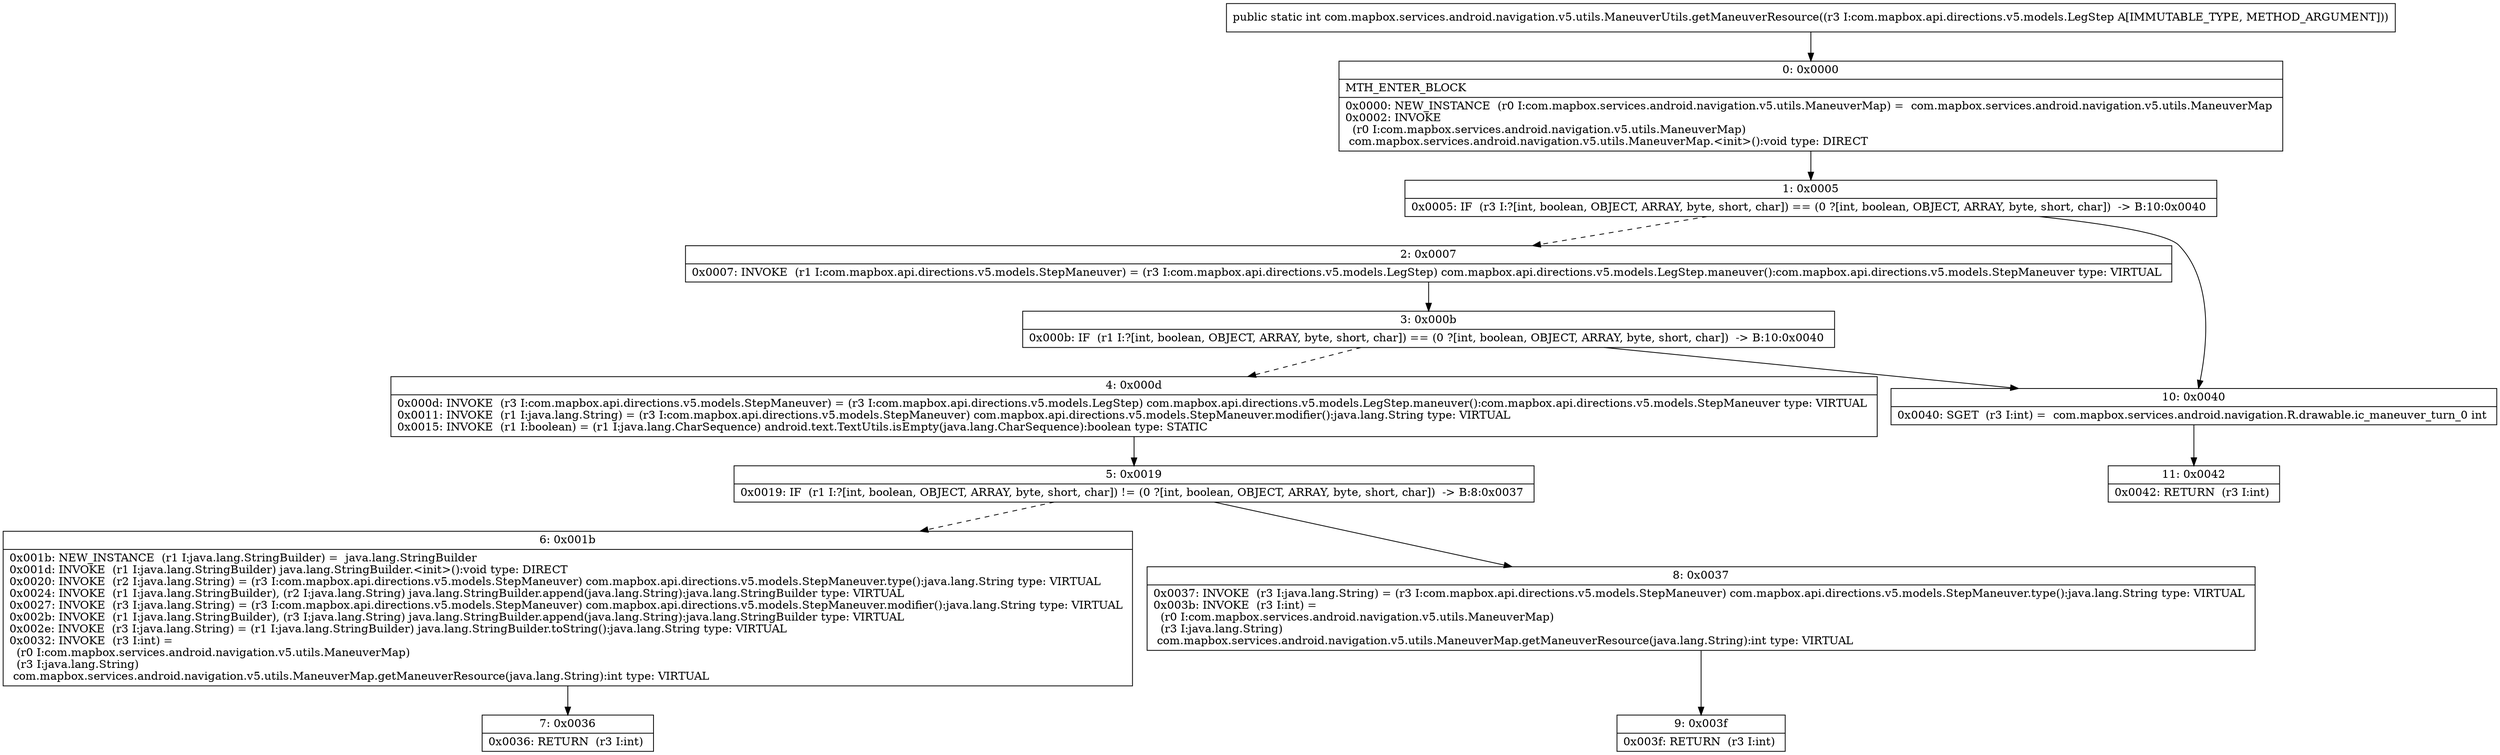 digraph "CFG forcom.mapbox.services.android.navigation.v5.utils.ManeuverUtils.getManeuverResource(Lcom\/mapbox\/api\/directions\/v5\/models\/LegStep;)I" {
Node_0 [shape=record,label="{0\:\ 0x0000|MTH_ENTER_BLOCK\l|0x0000: NEW_INSTANCE  (r0 I:com.mapbox.services.android.navigation.v5.utils.ManeuverMap) =  com.mapbox.services.android.navigation.v5.utils.ManeuverMap \l0x0002: INVOKE  \l  (r0 I:com.mapbox.services.android.navigation.v5.utils.ManeuverMap)\l com.mapbox.services.android.navigation.v5.utils.ManeuverMap.\<init\>():void type: DIRECT \l}"];
Node_1 [shape=record,label="{1\:\ 0x0005|0x0005: IF  (r3 I:?[int, boolean, OBJECT, ARRAY, byte, short, char]) == (0 ?[int, boolean, OBJECT, ARRAY, byte, short, char])  \-\> B:10:0x0040 \l}"];
Node_2 [shape=record,label="{2\:\ 0x0007|0x0007: INVOKE  (r1 I:com.mapbox.api.directions.v5.models.StepManeuver) = (r3 I:com.mapbox.api.directions.v5.models.LegStep) com.mapbox.api.directions.v5.models.LegStep.maneuver():com.mapbox.api.directions.v5.models.StepManeuver type: VIRTUAL \l}"];
Node_3 [shape=record,label="{3\:\ 0x000b|0x000b: IF  (r1 I:?[int, boolean, OBJECT, ARRAY, byte, short, char]) == (0 ?[int, boolean, OBJECT, ARRAY, byte, short, char])  \-\> B:10:0x0040 \l}"];
Node_4 [shape=record,label="{4\:\ 0x000d|0x000d: INVOKE  (r3 I:com.mapbox.api.directions.v5.models.StepManeuver) = (r3 I:com.mapbox.api.directions.v5.models.LegStep) com.mapbox.api.directions.v5.models.LegStep.maneuver():com.mapbox.api.directions.v5.models.StepManeuver type: VIRTUAL \l0x0011: INVOKE  (r1 I:java.lang.String) = (r3 I:com.mapbox.api.directions.v5.models.StepManeuver) com.mapbox.api.directions.v5.models.StepManeuver.modifier():java.lang.String type: VIRTUAL \l0x0015: INVOKE  (r1 I:boolean) = (r1 I:java.lang.CharSequence) android.text.TextUtils.isEmpty(java.lang.CharSequence):boolean type: STATIC \l}"];
Node_5 [shape=record,label="{5\:\ 0x0019|0x0019: IF  (r1 I:?[int, boolean, OBJECT, ARRAY, byte, short, char]) != (0 ?[int, boolean, OBJECT, ARRAY, byte, short, char])  \-\> B:8:0x0037 \l}"];
Node_6 [shape=record,label="{6\:\ 0x001b|0x001b: NEW_INSTANCE  (r1 I:java.lang.StringBuilder) =  java.lang.StringBuilder \l0x001d: INVOKE  (r1 I:java.lang.StringBuilder) java.lang.StringBuilder.\<init\>():void type: DIRECT \l0x0020: INVOKE  (r2 I:java.lang.String) = (r3 I:com.mapbox.api.directions.v5.models.StepManeuver) com.mapbox.api.directions.v5.models.StepManeuver.type():java.lang.String type: VIRTUAL \l0x0024: INVOKE  (r1 I:java.lang.StringBuilder), (r2 I:java.lang.String) java.lang.StringBuilder.append(java.lang.String):java.lang.StringBuilder type: VIRTUAL \l0x0027: INVOKE  (r3 I:java.lang.String) = (r3 I:com.mapbox.api.directions.v5.models.StepManeuver) com.mapbox.api.directions.v5.models.StepManeuver.modifier():java.lang.String type: VIRTUAL \l0x002b: INVOKE  (r1 I:java.lang.StringBuilder), (r3 I:java.lang.String) java.lang.StringBuilder.append(java.lang.String):java.lang.StringBuilder type: VIRTUAL \l0x002e: INVOKE  (r3 I:java.lang.String) = (r1 I:java.lang.StringBuilder) java.lang.StringBuilder.toString():java.lang.String type: VIRTUAL \l0x0032: INVOKE  (r3 I:int) = \l  (r0 I:com.mapbox.services.android.navigation.v5.utils.ManeuverMap)\l  (r3 I:java.lang.String)\l com.mapbox.services.android.navigation.v5.utils.ManeuverMap.getManeuverResource(java.lang.String):int type: VIRTUAL \l}"];
Node_7 [shape=record,label="{7\:\ 0x0036|0x0036: RETURN  (r3 I:int) \l}"];
Node_8 [shape=record,label="{8\:\ 0x0037|0x0037: INVOKE  (r3 I:java.lang.String) = (r3 I:com.mapbox.api.directions.v5.models.StepManeuver) com.mapbox.api.directions.v5.models.StepManeuver.type():java.lang.String type: VIRTUAL \l0x003b: INVOKE  (r3 I:int) = \l  (r0 I:com.mapbox.services.android.navigation.v5.utils.ManeuverMap)\l  (r3 I:java.lang.String)\l com.mapbox.services.android.navigation.v5.utils.ManeuverMap.getManeuverResource(java.lang.String):int type: VIRTUAL \l}"];
Node_9 [shape=record,label="{9\:\ 0x003f|0x003f: RETURN  (r3 I:int) \l}"];
Node_10 [shape=record,label="{10\:\ 0x0040|0x0040: SGET  (r3 I:int) =  com.mapbox.services.android.navigation.R.drawable.ic_maneuver_turn_0 int \l}"];
Node_11 [shape=record,label="{11\:\ 0x0042|0x0042: RETURN  (r3 I:int) \l}"];
MethodNode[shape=record,label="{public static int com.mapbox.services.android.navigation.v5.utils.ManeuverUtils.getManeuverResource((r3 I:com.mapbox.api.directions.v5.models.LegStep A[IMMUTABLE_TYPE, METHOD_ARGUMENT])) }"];
MethodNode -> Node_0;
Node_0 -> Node_1;
Node_1 -> Node_2[style=dashed];
Node_1 -> Node_10;
Node_2 -> Node_3;
Node_3 -> Node_4[style=dashed];
Node_3 -> Node_10;
Node_4 -> Node_5;
Node_5 -> Node_6[style=dashed];
Node_5 -> Node_8;
Node_6 -> Node_7;
Node_8 -> Node_9;
Node_10 -> Node_11;
}


